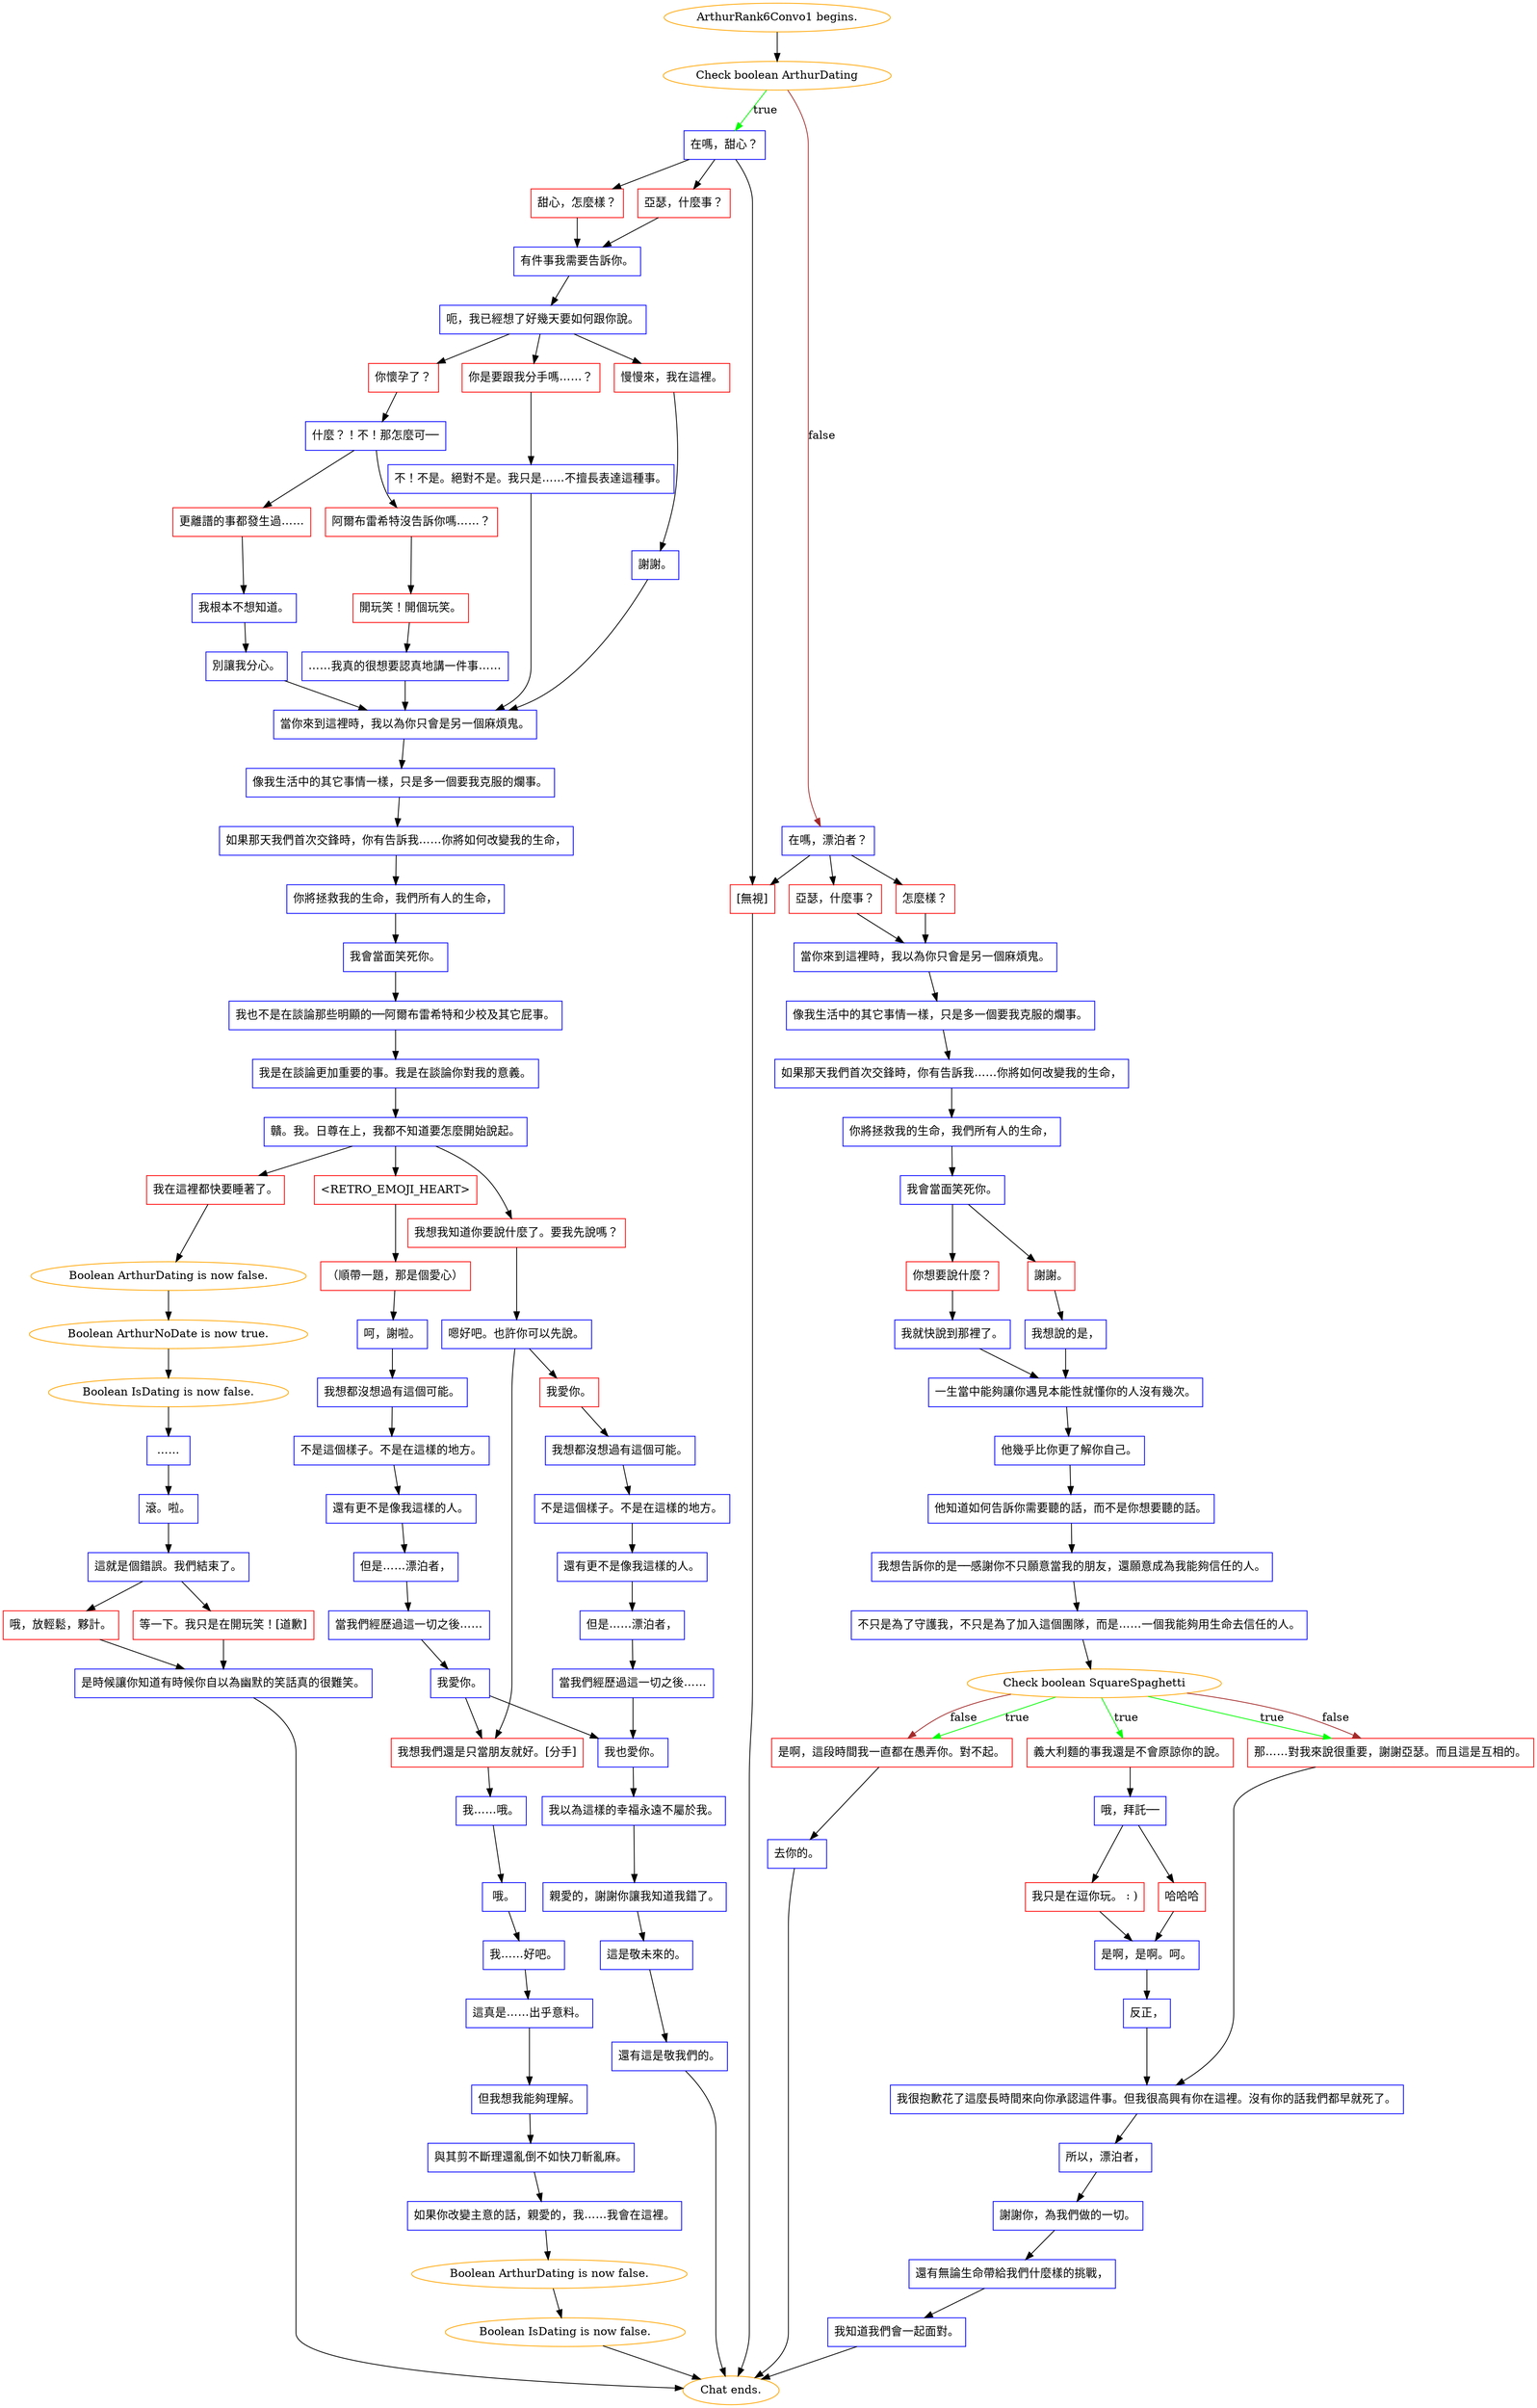 digraph {
	"ArthurRank6Convo1 begins." [color=orange];
		"ArthurRank6Convo1 begins." -> j2890798283;
	j2890798283 [label="Check boolean ArthurDating",color=orange];
		j2890798283 -> j2211258417 [label=true,color=green];
		j2890798283 -> j2510265476 [label=false,color=brown];
	j2211258417 [label="在嗎，甜心？",shape=box,color=blue];
		j2211258417 -> j3755813890;
		j2211258417 -> j1320528662;
		j2211258417 -> j1920036745;
	j2510265476 [label="在嗎，漂泊者？",shape=box,color=blue];
		j2510265476 -> j995370326;
		j2510265476 -> j948741327;
		j2510265476 -> j1920036745;
	j3755813890 [label="亞瑟，什麼事？",shape=box,color=red];
		j3755813890 -> j878025846;
	j1320528662 [label="甜心，怎麼樣？",shape=box,color=red];
		j1320528662 -> j878025846;
	j1920036745 [label="[無視]",shape=box,color=red];
		j1920036745 -> "Chat ends.";
	j995370326 [label="怎麼樣？",shape=box,color=red];
		j995370326 -> j3534946359;
	j948741327 [label="亞瑟，什麼事？",shape=box,color=red];
		j948741327 -> j3534946359;
	j878025846 [label="有件事我需要告訴你。",shape=box,color=blue];
		j878025846 -> j166290850;
	"Chat ends." [color=orange];
	j3534946359 [label="當你來到這裡時，我以為你只會是另一個麻煩鬼。",shape=box,color=blue];
		j3534946359 -> j2950111599;
	j166290850 [label="呃，我已經想了好幾天要如何跟你說。",shape=box,color=blue];
		j166290850 -> j3337484942;
		j166290850 -> j2806981445;
		j166290850 -> j3645443443;
	j2950111599 [label="像我生活中的其它事情一樣，只是多一個要我克服的爛事。",shape=box,color=blue];
		j2950111599 -> j1276269764;
	j3337484942 [label="你懷孕了？",shape=box,color=red];
		j3337484942 -> j2096744577;
	j2806981445 [label="你是要跟我分手嗎……？",shape=box,color=red];
		j2806981445 -> j1610616986;
	j3645443443 [label="慢慢來，我在這裡。",shape=box,color=red];
		j3645443443 -> j2174612620;
	j1276269764 [label="如果那天我們首次交鋒時，你有告訴我……你將如何改變我的生命，",shape=box,color=blue];
		j1276269764 -> j4046394690;
	j2096744577 [label="什麼？！不！那怎麼可──",shape=box,color=blue];
		j2096744577 -> j240195370;
		j2096744577 -> j1331616979;
	j1610616986 [label="不！不是。絕對不是。我只是……不擅長表達這種事。",shape=box,color=blue];
		j1610616986 -> j3801835930;
	j2174612620 [label="謝謝。",shape=box,color=blue];
		j2174612620 -> j3801835930;
	j4046394690 [label="你將拯救我的生命，我們所有人的生命，",shape=box,color=blue];
		j4046394690 -> j2204744954;
	j240195370 [label="更離譜的事都發生過……",shape=box,color=red];
		j240195370 -> j1746771983;
	j1331616979 [label="阿爾布雷希特沒告訴你嗎……？",shape=box,color=red];
		j1331616979 -> j3937676930;
	j3801835930 [label="當你來到這裡時，我以為你只會是另一個麻煩鬼。",shape=box,color=blue];
		j3801835930 -> j3016139563;
	j2204744954 [label="我會當面笑死你。",shape=box,color=blue];
		j2204744954 -> j3960922833;
		j2204744954 -> j37548544;
	j1746771983 [label="我根本不想知道。",shape=box,color=blue];
		j1746771983 -> j2898261280;
	j3937676930 [label="開玩笑！開個玩笑。",shape=box,color=red];
		j3937676930 -> j2546689662;
	j3016139563 [label="像我生活中的其它事情一樣，只是多一個要我克服的爛事。",shape=box,color=blue];
		j3016139563 -> j3716233281;
	j3960922833 [label="謝謝。",shape=box,color=red];
		j3960922833 -> j3607273034;
	j37548544 [label="你想要說什麼？",shape=box,color=red];
		j37548544 -> j1083840107;
	j2898261280 [label="別讓我分心。",shape=box,color=blue];
		j2898261280 -> j3801835930;
	j2546689662 [label="……我真的很想要認真地講一件事……",shape=box,color=blue];
		j2546689662 -> j3801835930;
	j3716233281 [label="如果那天我們首次交鋒時，你有告訴我……你將如何改變我的生命，",shape=box,color=blue];
		j3716233281 -> j1133481833;
	j3607273034 [label="我想說的是，",shape=box,color=blue];
		j3607273034 -> j77240832;
	j1083840107 [label="我就快說到那裡了。",shape=box,color=blue];
		j1083840107 -> j77240832;
	j1133481833 [label="你將拯救我的生命，我們所有人的生命，",shape=box,color=blue];
		j1133481833 -> j3501170768;
	j77240832 [label="一生當中能夠讓你遇見本能性就懂你的人沒有幾次。",shape=box,color=blue];
		j77240832 -> j3405316794;
	j3501170768 [label="我會當面笑死你。",shape=box,color=blue];
		j3501170768 -> j4272137296;
	j3405316794 [label="他幾乎比你更了解你自己。",shape=box,color=blue];
		j3405316794 -> j3512246937;
	j4272137296 [label="我也不是在談論那些明顯的──阿爾布雷希特和少校及其它屁事。",shape=box,color=blue];
		j4272137296 -> j1654191415;
	j3512246937 [label="他知道如何告訴你需要聽的話，而不是你想要聽的話。",shape=box,color=blue];
		j3512246937 -> j2978269089;
	j1654191415 [label="我是在談論更加重要的事。我是在談論你對我的意義。",shape=box,color=blue];
		j1654191415 -> j3807858085;
	j2978269089 [label="我想告訴你的是──感謝你不只願意當我的朋友，還願意成為我能夠信任的人。",shape=box,color=blue];
		j2978269089 -> j1353430146;
	j3807858085 [label="贛。我。日尊在上，我都不知道要怎麼開始說起。",shape=box,color=blue];
		j3807858085 -> j2100647935;
		j3807858085 -> j2938240278;
		j3807858085 -> j406428571;
	j1353430146 [label="不只是為了守護我，不只是為了加入這個團隊，而是……一個我能夠用生命去信任的人。",shape=box,color=blue];
		j1353430146 -> j1734946897;
	j2100647935 [label="我想我知道你要說什麼了。要我先說嗎？",shape=box,color=red];
		j2100647935 -> j2192702839;
	j2938240278 [label="<RETRO_EMOJI_HEART>",shape=box,color=red];
		j2938240278 -> j1773143804;
	j406428571 [label="我在這裡都快要睡著了。",shape=box,color=red];
		j406428571 -> j619739519;
	j1734946897 [label="Check boolean SquareSpaghetti",color=orange];
		j1734946897 -> j1507874600 [label=true,color=green];
		j1734946897 -> j1272821201 [label=true,color=green];
		j1734946897 -> j1923482152 [label=true,color=green];
		j1734946897 -> j1272821201 [label=false,color=brown];
		j1734946897 -> j1923482152 [label=false,color=brown];
	j2192702839 [label="嗯好吧。也許你可以先說。",shape=box,color=blue];
		j2192702839 -> j1620854830;
		j2192702839 -> j3467508990;
	j1773143804 [label="（順帶一題，那是個愛心）",shape=box,color=red];
		j1773143804 -> j2717761726;
	j619739519 [label="Boolean ArthurDating is now false.",color=orange];
		j619739519 -> j2903833886;
	j1507874600 [label="義大利麵的事我還是不會原諒你的說。",shape=box,color=red];
		j1507874600 -> j738423970;
	j1272821201 [label="那……對我來說很重要，謝謝亞瑟。而且這是互相的。",shape=box,color=red];
		j1272821201 -> j2739980849;
	j1923482152 [label="是啊，這段時間我一直都在愚弄你。對不起。",shape=box,color=red];
		j1923482152 -> j3229713071;
	j1620854830 [label="我愛你。",shape=box,color=red];
		j1620854830 -> j1195087352;
	j3467508990 [label="我想我們還是只當朋友就好。[分手]",shape=box,color=red];
		j3467508990 -> j829289666;
	j2717761726 [label="呵，謝啦。",shape=box,color=blue];
		j2717761726 -> j4184757257;
	j2903833886 [label="Boolean ArthurNoDate is now true.",color=orange];
		j2903833886 -> j3557756814;
	j738423970 [label="哦，拜託──",shape=box,color=blue];
		j738423970 -> j1198885599;
		j738423970 -> j2210720319;
	j2739980849 [label="我很抱歉花了這麼長時間來向你承認這件事。但我很高興有你在這裡。沒有你的話我們都早就死了。",shape=box,color=blue];
		j2739980849 -> j917617314;
	j3229713071 [label="去你的。",shape=box,color=blue];
		j3229713071 -> "Chat ends.";
	j1195087352 [label="我想都沒想過有這個可能。",shape=box,color=blue];
		j1195087352 -> j2664561086;
	j829289666 [label="我……哦。",shape=box,color=blue];
		j829289666 -> j380919812;
	j4184757257 [label="我想都沒想過有這個可能。",shape=box,color=blue];
		j4184757257 -> j1978399699;
	j3557756814 [label="Boolean IsDating is now false.",color=orange];
		j3557756814 -> j377732336;
	j1198885599 [label="哈哈哈",shape=box,color=red];
		j1198885599 -> j3421511474;
	j2210720319 [label="我只是在逗你玩。 : )",shape=box,color=red];
		j2210720319 -> j3421511474;
	j917617314 [label="所以，漂泊者，",shape=box,color=blue];
		j917617314 -> j72239993;
	j2664561086 [label="不是這個樣子。不是在這樣的地方。",shape=box,color=blue];
		j2664561086 -> j220253026;
	j380919812 [label="哦。",shape=box,color=blue];
		j380919812 -> j236116109;
	j1978399699 [label="不是這個樣子。不是在這樣的地方。",shape=box,color=blue];
		j1978399699 -> j994462667;
	j377732336 [label="……",shape=box,color=blue];
		j377732336 -> j3454760283;
	j3421511474 [label="是啊，是啊。呵。",shape=box,color=blue];
		j3421511474 -> j1528012706;
	j72239993 [label="謝謝你，為我們做的一切。",shape=box,color=blue];
		j72239993 -> j322494791;
	j220253026 [label="還有更不是像我這樣的人。",shape=box,color=blue];
		j220253026 -> j3484706603;
	j236116109 [label="我……好吧。",shape=box,color=blue];
		j236116109 -> j2687247241;
	j994462667 [label="還有更不是像我這樣的人。",shape=box,color=blue];
		j994462667 -> j4104808316;
	j3454760283 [label="滾。啦。",shape=box,color=blue];
		j3454760283 -> j2246486134;
	j1528012706 [label="反正，",shape=box,color=blue];
		j1528012706 -> j2739980849;
	j322494791 [label="還有無論生命帶給我們什麼樣的挑戰，",shape=box,color=blue];
		j322494791 -> j960808511;
	j3484706603 [label="但是……漂泊者，",shape=box,color=blue];
		j3484706603 -> j1850686686;
	j2687247241 [label="這真是……出乎意料。",shape=box,color=blue];
		j2687247241 -> j1164025289;
	j4104808316 [label="但是……漂泊者，",shape=box,color=blue];
		j4104808316 -> j3167924709;
	j2246486134 [label="這就是個錯誤。我們結束了。",shape=box,color=blue];
		j2246486134 -> j2551341288;
		j2246486134 -> j3368287961;
	j960808511 [label="我知道我們會一起面對。",shape=box,color=blue];
		j960808511 -> "Chat ends.";
	j1850686686 [label="當我們經歷過這一切之後……",shape=box,color=blue];
		j1850686686 -> j3410528314;
	j1164025289 [label="但我想我能夠理解。",shape=box,color=blue];
		j1164025289 -> j3175349437;
	j3167924709 [label="當我們經歷過這一切之後……",shape=box,color=blue];
		j3167924709 -> j1491433015;
	j2551341288 [label="等一下。我只是在開玩笑！[道歉]",shape=box,color=red];
		j2551341288 -> j3127409390;
	j3368287961 [label="哦，放輕鬆，夥計。",shape=box,color=red];
		j3368287961 -> j3127409390;
	j3410528314 [label="我也愛你。",shape=box,color=blue];
		j3410528314 -> j3432084795;
	j3175349437 [label="與其剪不斷理還亂倒不如快刀斬亂麻。",shape=box,color=blue];
		j3175349437 -> j968209806;
	j1491433015 [label="我愛你。",shape=box,color=blue];
		j1491433015 -> j3410528314;
		j1491433015 -> j3467508990;
	j3127409390 [label="是時候讓你知道有時候你自以為幽默的笑話真的很難笑。",shape=box,color=blue];
		j3127409390 -> "Chat ends.";
	j3432084795 [label="我以為這樣的幸福永遠不屬於我。",shape=box,color=blue];
		j3432084795 -> j4004085681;
	j968209806 [label="如果你改變主意的話，親愛的，我……我會在這裡。",shape=box,color=blue];
		j968209806 -> j3905091669;
	j4004085681 [label="親愛的，謝謝你讓我知道我錯了。",shape=box,color=blue];
		j4004085681 -> j506847634;
	j3905091669 [label="Boolean ArthurDating is now false.",color=orange];
		j3905091669 -> j1242024027;
	j506847634 [label="這是敬未來的。",shape=box,color=blue];
		j506847634 -> j628304366;
	j1242024027 [label="Boolean IsDating is now false.",color=orange];
		j1242024027 -> "Chat ends.";
	j628304366 [label="還有這是敬我們的。",shape=box,color=blue];
		j628304366 -> "Chat ends.";
}